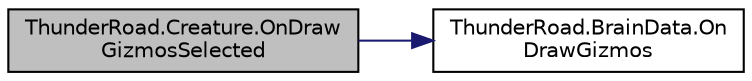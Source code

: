 digraph "ThunderRoad.Creature.OnDrawGizmosSelected"
{
 // LATEX_PDF_SIZE
  edge [fontname="Helvetica",fontsize="10",labelfontname="Helvetica",labelfontsize="10"];
  node [fontname="Helvetica",fontsize="10",shape=record];
  rankdir="LR";
  Node1 [label="ThunderRoad.Creature.OnDraw\lGizmosSelected",height=0.2,width=0.4,color="black", fillcolor="grey75", style="filled", fontcolor="black",tooltip="Called when [draw gizmos selected]."];
  Node1 -> Node2 [color="midnightblue",fontsize="10",style="solid",fontname="Helvetica"];
  Node2 [label="ThunderRoad.BrainData.On\lDrawGizmos",height=0.2,width=0.4,color="black", fillcolor="white", style="filled",URL="$class_thunder_road_1_1_brain_data.html#a66bd79667d6c3a614861b39575582743",tooltip="Called when [draw gizmos]."];
}
